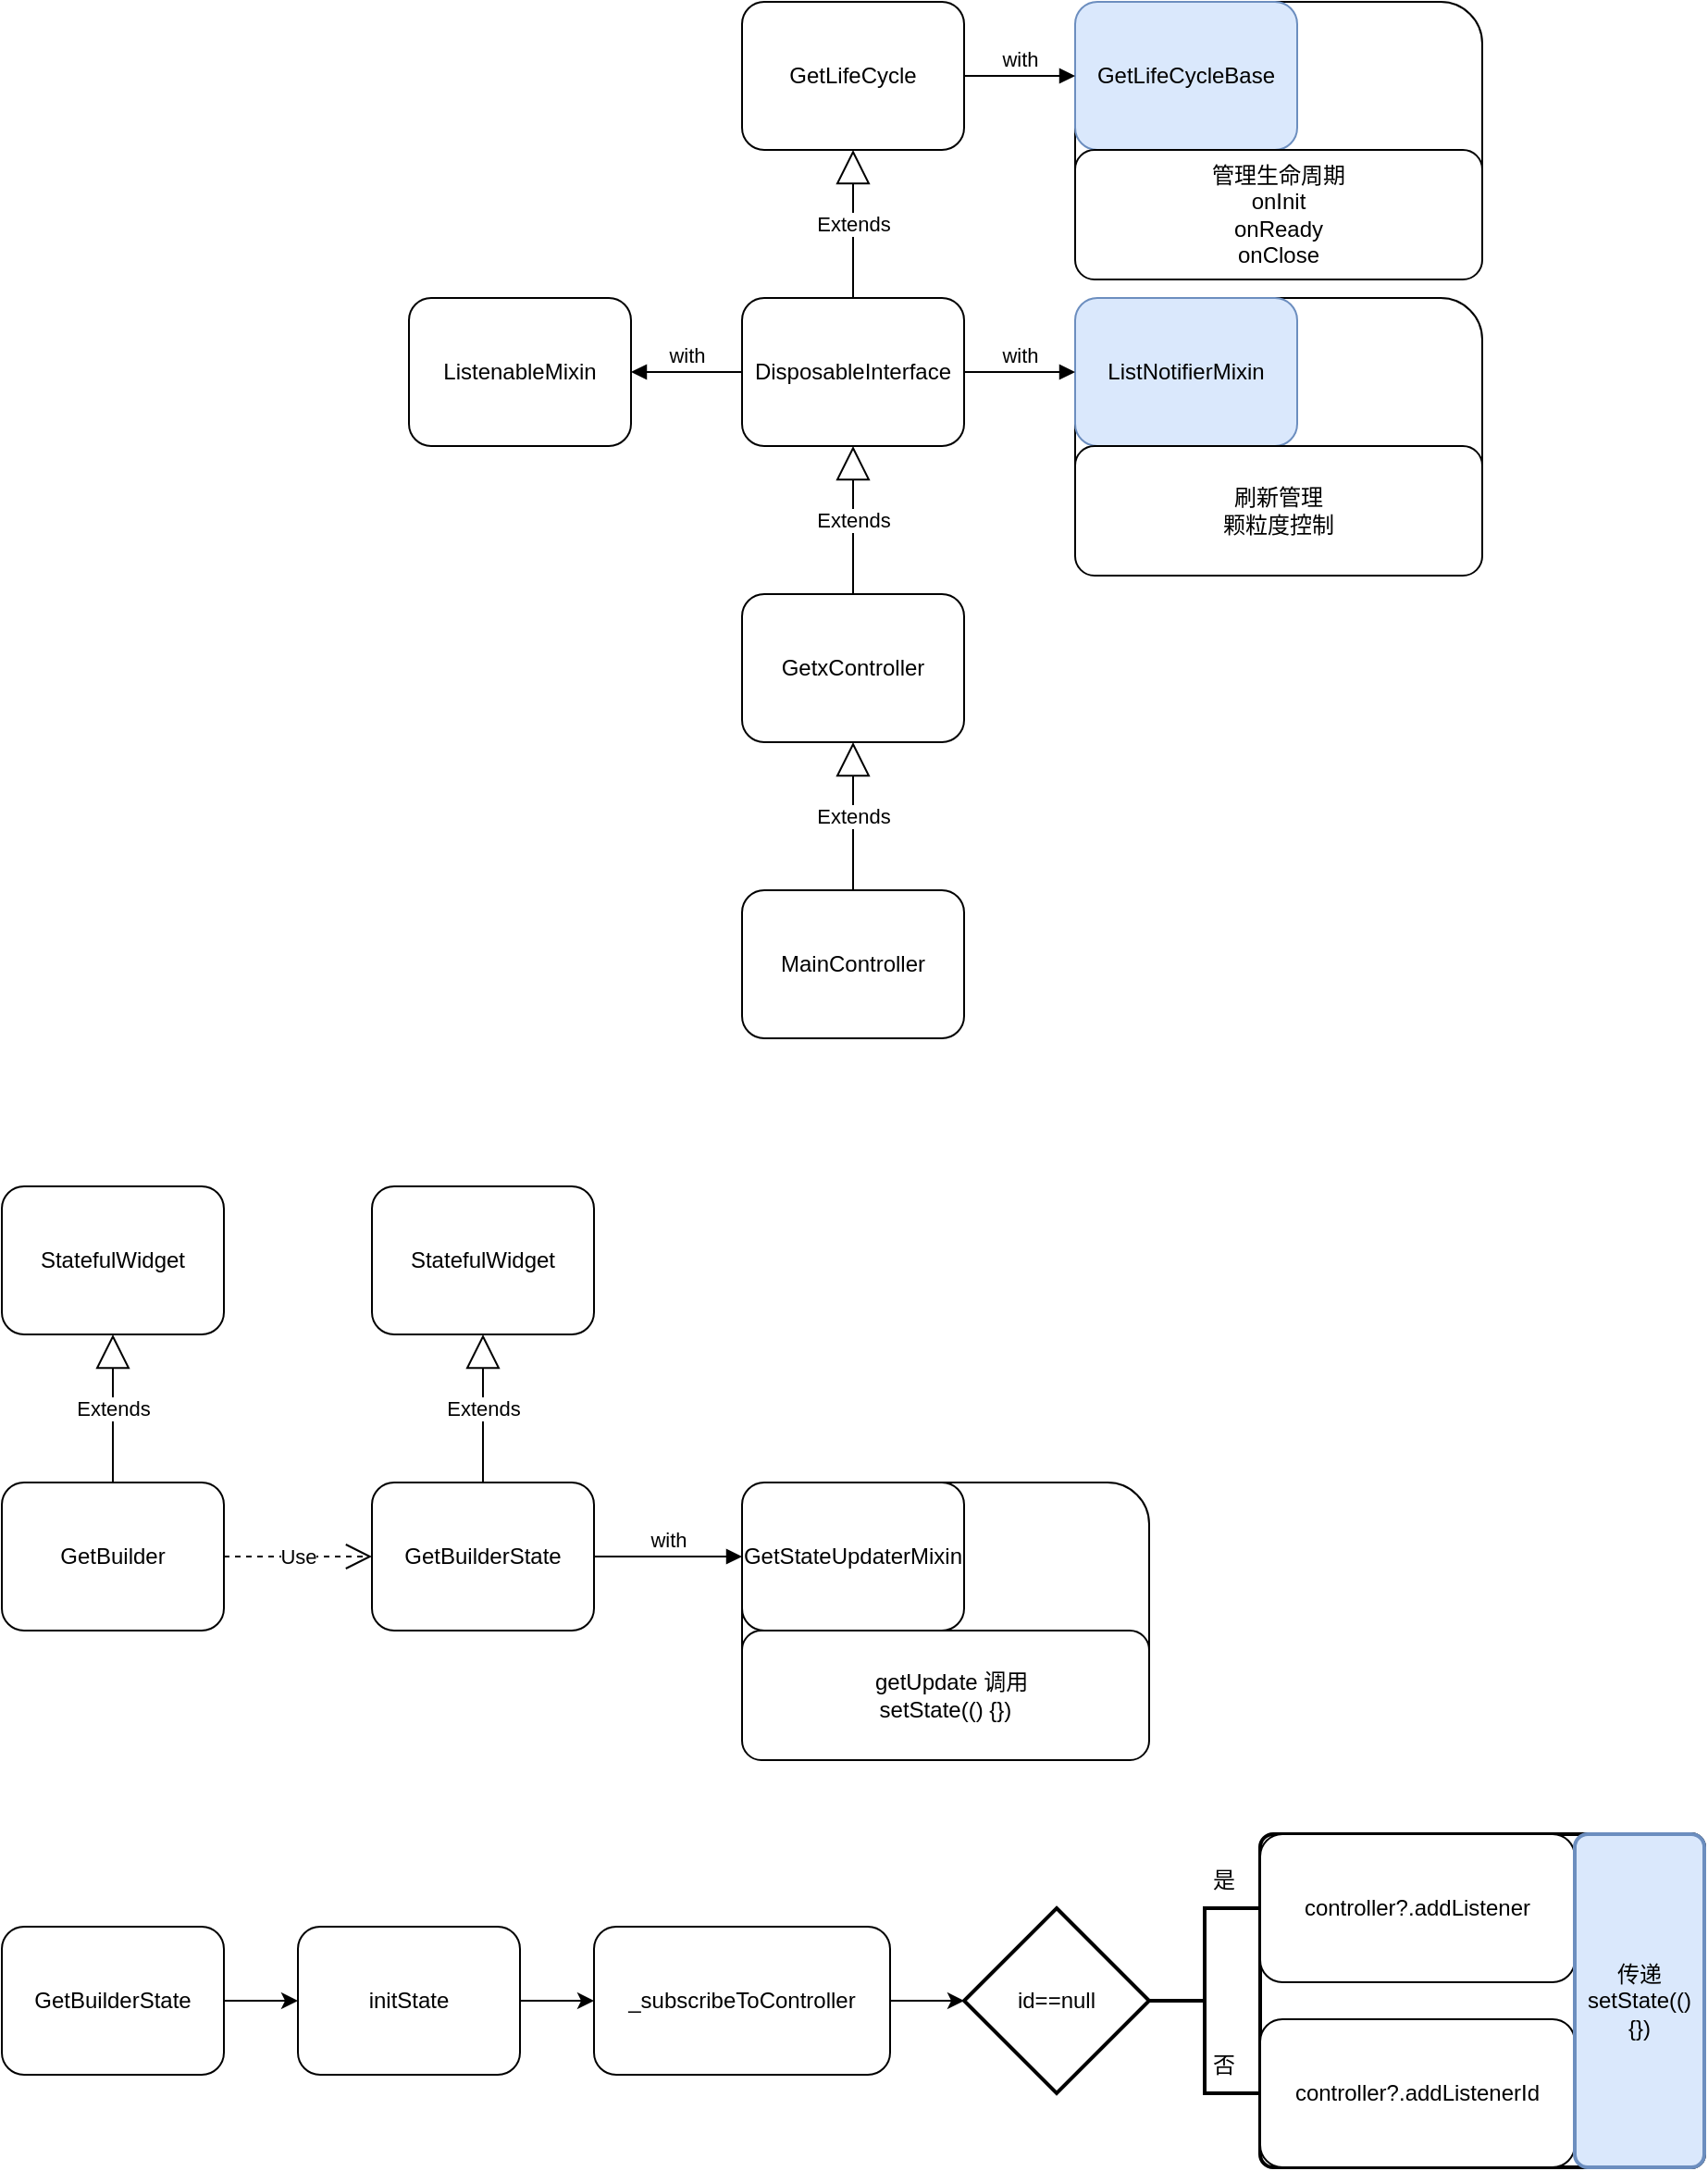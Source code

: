 <mxfile version="24.8.0">
  <diagram name="第 1 页" id="KtZMUQ_HMYJ3NJI_0i4-">
    <mxGraphModel dx="1434" dy="1596" grid="1" gridSize="10" guides="1" tooltips="1" connect="1" arrows="1" fold="1" page="1" pageScale="1" pageWidth="1100" pageHeight="850" math="0" shadow="0">
      <root>
        <mxCell id="0" />
        <mxCell id="1" parent="0" />
        <mxCell id="SNZJ2nct3_6-nZTWgv0k-29" value="" style="rounded=1;whiteSpace=wrap;html=1;absoluteArcSize=1;arcSize=14;strokeWidth=2;" vertex="1" parent="1">
          <mxGeometry x="760" y="910" width="240" height="180" as="geometry" />
        </mxCell>
        <mxCell id="SNZJ2nct3_6-nZTWgv0k-13" value="" style="rounded=1;whiteSpace=wrap;html=1;" vertex="1" parent="1">
          <mxGeometry x="480" y="720" width="220" height="150" as="geometry" />
        </mxCell>
        <mxCell id="tziFPW0K3g8hJEwGUGj2-17" value="" style="rounded=1;whiteSpace=wrap;html=1;" parent="1" vertex="1">
          <mxGeometry x="660" y="80" width="220" height="150" as="geometry" />
        </mxCell>
        <mxCell id="tziFPW0K3g8hJEwGUGj2-15" value="" style="rounded=1;whiteSpace=wrap;html=1;" parent="1" vertex="1">
          <mxGeometry x="660" y="-80" width="220" height="150" as="geometry" />
        </mxCell>
        <mxCell id="tziFPW0K3g8hJEwGUGj2-1" value="MainController" style="rounded=1;whiteSpace=wrap;html=1;" parent="1" vertex="1">
          <mxGeometry x="480" y="400" width="120" height="80" as="geometry" />
        </mxCell>
        <mxCell id="tziFPW0K3g8hJEwGUGj2-2" value="GetxController" style="rounded=1;whiteSpace=wrap;html=1;" parent="1" vertex="1">
          <mxGeometry x="480" y="240" width="120" height="80" as="geometry" />
        </mxCell>
        <mxCell id="tziFPW0K3g8hJEwGUGj2-3" value="Extends" style="endArrow=block;endSize=16;endFill=0;html=1;rounded=0;entryX=0.5;entryY=1;entryDx=0;entryDy=0;exitX=0.5;exitY=0;exitDx=0;exitDy=0;" parent="1" source="tziFPW0K3g8hJEwGUGj2-1" target="tziFPW0K3g8hJEwGUGj2-2" edge="1">
          <mxGeometry width="160" relative="1" as="geometry">
            <mxPoint x="470" y="420" as="sourcePoint" />
            <mxPoint x="630" y="420" as="targetPoint" />
          </mxGeometry>
        </mxCell>
        <mxCell id="tziFPW0K3g8hJEwGUGj2-4" value="DisposableInterface" style="rounded=1;whiteSpace=wrap;html=1;" parent="1" vertex="1">
          <mxGeometry x="480" y="80" width="120" height="80" as="geometry" />
        </mxCell>
        <mxCell id="tziFPW0K3g8hJEwGUGj2-5" value="Extends" style="endArrow=block;endSize=16;endFill=0;html=1;rounded=0;entryX=0.5;entryY=1;entryDx=0;entryDy=0;exitX=0.5;exitY=0;exitDx=0;exitDy=0;" parent="1" source="tziFPW0K3g8hJEwGUGj2-2" target="tziFPW0K3g8hJEwGUGj2-4" edge="1">
          <mxGeometry width="160" relative="1" as="geometry">
            <mxPoint x="620" y="250" as="sourcePoint" />
            <mxPoint x="620" y="170" as="targetPoint" />
          </mxGeometry>
        </mxCell>
        <mxCell id="tziFPW0K3g8hJEwGUGj2-6" value="ListenableMixin" style="rounded=1;whiteSpace=wrap;html=1;" parent="1" vertex="1">
          <mxGeometry x="300" y="80" width="120" height="80" as="geometry" />
        </mxCell>
        <mxCell id="tziFPW0K3g8hJEwGUGj2-7" value="ListNotifierMixin" style="rounded=1;whiteSpace=wrap;html=1;fillColor=#dae8fc;strokeColor=#6c8ebf;" parent="1" vertex="1">
          <mxGeometry x="660" y="80" width="120" height="80" as="geometry" />
        </mxCell>
        <mxCell id="tziFPW0K3g8hJEwGUGj2-8" value="with" style="html=1;verticalAlign=bottom;endArrow=block;curved=0;rounded=0;entryX=1;entryY=0.5;entryDx=0;entryDy=0;" parent="1" target="tziFPW0K3g8hJEwGUGj2-6" edge="1">
          <mxGeometry width="80" relative="1" as="geometry">
            <mxPoint x="480" y="120" as="sourcePoint" />
            <mxPoint x="590" y="120" as="targetPoint" />
          </mxGeometry>
        </mxCell>
        <mxCell id="tziFPW0K3g8hJEwGUGj2-9" value="with" style="html=1;verticalAlign=bottom;endArrow=block;curved=0;rounded=0;entryX=0;entryY=0.5;entryDx=0;entryDy=0;exitX=1;exitY=0.5;exitDx=0;exitDy=0;" parent="1" source="tziFPW0K3g8hJEwGUGj2-4" target="tziFPW0K3g8hJEwGUGj2-7" edge="1">
          <mxGeometry width="80" relative="1" as="geometry">
            <mxPoint x="620" y="160" as="sourcePoint" />
            <mxPoint x="410" y="130" as="targetPoint" />
          </mxGeometry>
        </mxCell>
        <mxCell id="tziFPW0K3g8hJEwGUGj2-10" value="GetLifeCycle" style="rounded=1;whiteSpace=wrap;html=1;" parent="1" vertex="1">
          <mxGeometry x="480" y="-80" width="120" height="80" as="geometry" />
        </mxCell>
        <mxCell id="tziFPW0K3g8hJEwGUGj2-11" value="Extends" style="endArrow=block;endSize=16;endFill=0;html=1;rounded=0;entryX=0.5;entryY=1;entryDx=0;entryDy=0;" parent="1" source="tziFPW0K3g8hJEwGUGj2-4" target="tziFPW0K3g8hJEwGUGj2-10" edge="1">
          <mxGeometry width="160" relative="1" as="geometry">
            <mxPoint x="550" y="250" as="sourcePoint" />
            <mxPoint x="550" y="170" as="targetPoint" />
          </mxGeometry>
        </mxCell>
        <mxCell id="tziFPW0K3g8hJEwGUGj2-13" value="GetLifeCycleBase" style="rounded=1;whiteSpace=wrap;html=1;fillColor=#dae8fc;strokeColor=#6c8ebf;" parent="1" vertex="1">
          <mxGeometry x="660" y="-80" width="120" height="80" as="geometry" />
        </mxCell>
        <mxCell id="tziFPW0K3g8hJEwGUGj2-14" value="with" style="html=1;verticalAlign=bottom;endArrow=block;curved=0;rounded=0;entryX=0;entryY=0.5;entryDx=0;entryDy=0;exitX=1;exitY=0.5;exitDx=0;exitDy=0;" parent="1" source="tziFPW0K3g8hJEwGUGj2-10" target="tziFPW0K3g8hJEwGUGj2-13" edge="1">
          <mxGeometry width="80" relative="1" as="geometry">
            <mxPoint x="610" y="130" as="sourcePoint" />
            <mxPoint x="670" y="130" as="targetPoint" />
          </mxGeometry>
        </mxCell>
        <mxCell id="tziFPW0K3g8hJEwGUGj2-16" value="管理生命周期&lt;div&gt;onInit&lt;br&gt;onReady&lt;br&gt;&lt;/div&gt;&lt;div&gt;onClose&lt;br&gt;&lt;/div&gt;" style="rounded=1;whiteSpace=wrap;html=1;" parent="1" vertex="1">
          <mxGeometry x="660" width="220" height="70" as="geometry" />
        </mxCell>
        <mxCell id="tziFPW0K3g8hJEwGUGj2-18" value="刷新管理&lt;div&gt;颗粒度控制&lt;/div&gt;" style="rounded=1;whiteSpace=wrap;html=1;" parent="1" vertex="1">
          <mxGeometry x="660" y="160" width="220" height="70" as="geometry" />
        </mxCell>
        <mxCell id="SNZJ2nct3_6-nZTWgv0k-1" value="GetBuilder" style="rounded=1;whiteSpace=wrap;html=1;" vertex="1" parent="1">
          <mxGeometry x="80" y="720" width="120" height="80" as="geometry" />
        </mxCell>
        <mxCell id="SNZJ2nct3_6-nZTWgv0k-2" value="StatefulWidget" style="rounded=1;whiteSpace=wrap;html=1;" vertex="1" parent="1">
          <mxGeometry x="80" y="560" width="120" height="80" as="geometry" />
        </mxCell>
        <mxCell id="SNZJ2nct3_6-nZTWgv0k-3" value="Extends" style="endArrow=block;endSize=16;endFill=0;html=1;rounded=0;entryX=0.5;entryY=1;entryDx=0;entryDy=0;exitX=0.5;exitY=0;exitDx=0;exitDy=0;" edge="1" parent="1" source="SNZJ2nct3_6-nZTWgv0k-1" target="SNZJ2nct3_6-nZTWgv0k-2">
          <mxGeometry width="160" relative="1" as="geometry">
            <mxPoint x="390" y="490" as="sourcePoint" />
            <mxPoint x="390" y="410" as="targetPoint" />
          </mxGeometry>
        </mxCell>
        <mxCell id="SNZJ2nct3_6-nZTWgv0k-5" value="Use" style="endArrow=open;endSize=12;dashed=1;html=1;rounded=0;exitX=1;exitY=0.5;exitDx=0;exitDy=0;entryX=0;entryY=0.5;entryDx=0;entryDy=0;" edge="1" parent="1" source="SNZJ2nct3_6-nZTWgv0k-1" target="SNZJ2nct3_6-nZTWgv0k-6">
          <mxGeometry width="160" relative="1" as="geometry">
            <mxPoint x="310" y="710" as="sourcePoint" />
            <mxPoint x="280" y="760" as="targetPoint" />
          </mxGeometry>
        </mxCell>
        <mxCell id="SNZJ2nct3_6-nZTWgv0k-6" value="GetBuilderState" style="rounded=1;whiteSpace=wrap;html=1;" vertex="1" parent="1">
          <mxGeometry x="280" y="720" width="120" height="80" as="geometry" />
        </mxCell>
        <mxCell id="SNZJ2nct3_6-nZTWgv0k-8" value="StatefulWidget" style="rounded=1;whiteSpace=wrap;html=1;" vertex="1" parent="1">
          <mxGeometry x="280" y="560" width="120" height="80" as="geometry" />
        </mxCell>
        <mxCell id="SNZJ2nct3_6-nZTWgv0k-9" value="Extends" style="endArrow=block;endSize=16;endFill=0;html=1;rounded=0;entryX=0.5;entryY=1;entryDx=0;entryDy=0;exitX=0.5;exitY=0;exitDx=0;exitDy=0;exitPerimeter=0;" edge="1" parent="1" source="SNZJ2nct3_6-nZTWgv0k-6" target="SNZJ2nct3_6-nZTWgv0k-8">
          <mxGeometry width="160" relative="1" as="geometry">
            <mxPoint x="340" y="710" as="sourcePoint" />
            <mxPoint x="150" y="650" as="targetPoint" />
          </mxGeometry>
        </mxCell>
        <mxCell id="SNZJ2nct3_6-nZTWgv0k-11" value="with" style="html=1;verticalAlign=bottom;endArrow=block;curved=0;rounded=0;entryX=0;entryY=0.5;entryDx=0;entryDy=0;exitX=1;exitY=0.5;exitDx=0;exitDy=0;" edge="1" parent="1" source="SNZJ2nct3_6-nZTWgv0k-6" target="SNZJ2nct3_6-nZTWgv0k-12">
          <mxGeometry width="80" relative="1" as="geometry">
            <mxPoint x="410" y="772" as="sourcePoint" />
            <mxPoint x="670" y="-30" as="targetPoint" />
          </mxGeometry>
        </mxCell>
        <mxCell id="SNZJ2nct3_6-nZTWgv0k-12" value="GetStateUpdaterMixin" style="rounded=1;whiteSpace=wrap;html=1;" vertex="1" parent="1">
          <mxGeometry x="480" y="720" width="120" height="80" as="geometry" />
        </mxCell>
        <mxCell id="SNZJ2nct3_6-nZTWgv0k-14" value="&lt;div&gt;&lt;div&gt;&amp;nbsp;&amp;nbsp;&lt;span style=&quot;background-color: initial;&quot;&gt;getUpdate 调用&lt;br&gt;setState(() {})&lt;br&gt;&lt;/span&gt;&lt;/div&gt;&lt;/div&gt;" style="rounded=1;whiteSpace=wrap;html=1;" vertex="1" parent="1">
          <mxGeometry x="480" y="800" width="220" height="70" as="geometry" />
        </mxCell>
        <mxCell id="SNZJ2nct3_6-nZTWgv0k-17" style="edgeStyle=orthogonalEdgeStyle;rounded=0;orthogonalLoop=1;jettySize=auto;html=1;exitX=1;exitY=0.5;exitDx=0;exitDy=0;entryX=0;entryY=0.5;entryDx=0;entryDy=0;" edge="1" parent="1" source="SNZJ2nct3_6-nZTWgv0k-15" target="SNZJ2nct3_6-nZTWgv0k-16">
          <mxGeometry relative="1" as="geometry" />
        </mxCell>
        <mxCell id="SNZJ2nct3_6-nZTWgv0k-15" value="GetBuilderState" style="rounded=1;whiteSpace=wrap;html=1;" vertex="1" parent="1">
          <mxGeometry x="80" y="960" width="120" height="80" as="geometry" />
        </mxCell>
        <mxCell id="SNZJ2nct3_6-nZTWgv0k-19" style="edgeStyle=orthogonalEdgeStyle;rounded=0;orthogonalLoop=1;jettySize=auto;html=1;exitX=1;exitY=0.5;exitDx=0;exitDy=0;entryX=0;entryY=0.5;entryDx=0;entryDy=0;" edge="1" parent="1" source="SNZJ2nct3_6-nZTWgv0k-16" target="SNZJ2nct3_6-nZTWgv0k-18">
          <mxGeometry relative="1" as="geometry" />
        </mxCell>
        <mxCell id="SNZJ2nct3_6-nZTWgv0k-16" value="initState" style="rounded=1;whiteSpace=wrap;html=1;" vertex="1" parent="1">
          <mxGeometry x="240" y="960" width="120" height="80" as="geometry" />
        </mxCell>
        <mxCell id="SNZJ2nct3_6-nZTWgv0k-18" value="_subscribeToController" style="rounded=1;whiteSpace=wrap;html=1;" vertex="1" parent="1">
          <mxGeometry x="400" y="960" width="160" height="80" as="geometry" />
        </mxCell>
        <mxCell id="SNZJ2nct3_6-nZTWgv0k-21" value="id==null" style="strokeWidth=2;html=1;shape=mxgraph.flowchart.decision;whiteSpace=wrap;" vertex="1" parent="1">
          <mxGeometry x="600" y="950" width="100" height="100" as="geometry" />
        </mxCell>
        <mxCell id="SNZJ2nct3_6-nZTWgv0k-22" style="edgeStyle=orthogonalEdgeStyle;rounded=0;orthogonalLoop=1;jettySize=auto;html=1;exitX=1;exitY=0.5;exitDx=0;exitDy=0;entryX=0;entryY=0.5;entryDx=0;entryDy=0;entryPerimeter=0;" edge="1" parent="1" source="SNZJ2nct3_6-nZTWgv0k-18" target="SNZJ2nct3_6-nZTWgv0k-21">
          <mxGeometry relative="1" as="geometry" />
        </mxCell>
        <mxCell id="SNZJ2nct3_6-nZTWgv0k-23" value="" style="strokeWidth=2;html=1;shape=mxgraph.flowchart.annotation_2;align=left;labelPosition=right;pointerEvents=1;" vertex="1" parent="1">
          <mxGeometry x="700" y="950" width="60" height="100" as="geometry" />
        </mxCell>
        <mxCell id="SNZJ2nct3_6-nZTWgv0k-24" style="edgeStyle=orthogonalEdgeStyle;rounded=0;orthogonalLoop=1;jettySize=auto;html=1;exitX=0;exitY=0.5;exitDx=0;exitDy=0;exitPerimeter=0;entryX=1;entryY=0.5;entryDx=0;entryDy=0;entryPerimeter=0;" edge="1" parent="1" source="SNZJ2nct3_6-nZTWgv0k-23" target="SNZJ2nct3_6-nZTWgv0k-21">
          <mxGeometry relative="1" as="geometry" />
        </mxCell>
        <mxCell id="SNZJ2nct3_6-nZTWgv0k-25" value="是" style="text;html=1;align=center;verticalAlign=middle;resizable=0;points=[];autosize=1;strokeColor=none;fillColor=none;" vertex="1" parent="1">
          <mxGeometry x="720" y="920" width="40" height="30" as="geometry" />
        </mxCell>
        <mxCell id="SNZJ2nct3_6-nZTWgv0k-26" value="controller?.addListener" style="rounded=1;whiteSpace=wrap;html=1;" vertex="1" parent="1">
          <mxGeometry x="760" y="910" width="170" height="80" as="geometry" />
        </mxCell>
        <mxCell id="SNZJ2nct3_6-nZTWgv0k-27" value="controller?.addListenerId" style="rounded=1;whiteSpace=wrap;html=1;" vertex="1" parent="1">
          <mxGeometry x="760" y="1010" width="170" height="80" as="geometry" />
        </mxCell>
        <mxCell id="SNZJ2nct3_6-nZTWgv0k-28" value="否" style="text;html=1;align=center;verticalAlign=middle;resizable=0;points=[];autosize=1;strokeColor=none;fillColor=none;" vertex="1" parent="1">
          <mxGeometry x="720" y="1020" width="40" height="30" as="geometry" />
        </mxCell>
        <mxCell id="SNZJ2nct3_6-nZTWgv0k-30" value="传递&lt;div&gt;setState(() {})&lt;br&gt;&lt;/div&gt;" style="rounded=1;whiteSpace=wrap;html=1;absoluteArcSize=1;arcSize=14;strokeWidth=2;fillColor=#dae8fc;strokeColor=#6c8ebf;" vertex="1" parent="1">
          <mxGeometry x="930" y="910" width="70" height="180" as="geometry" />
        </mxCell>
      </root>
    </mxGraphModel>
  </diagram>
</mxfile>

